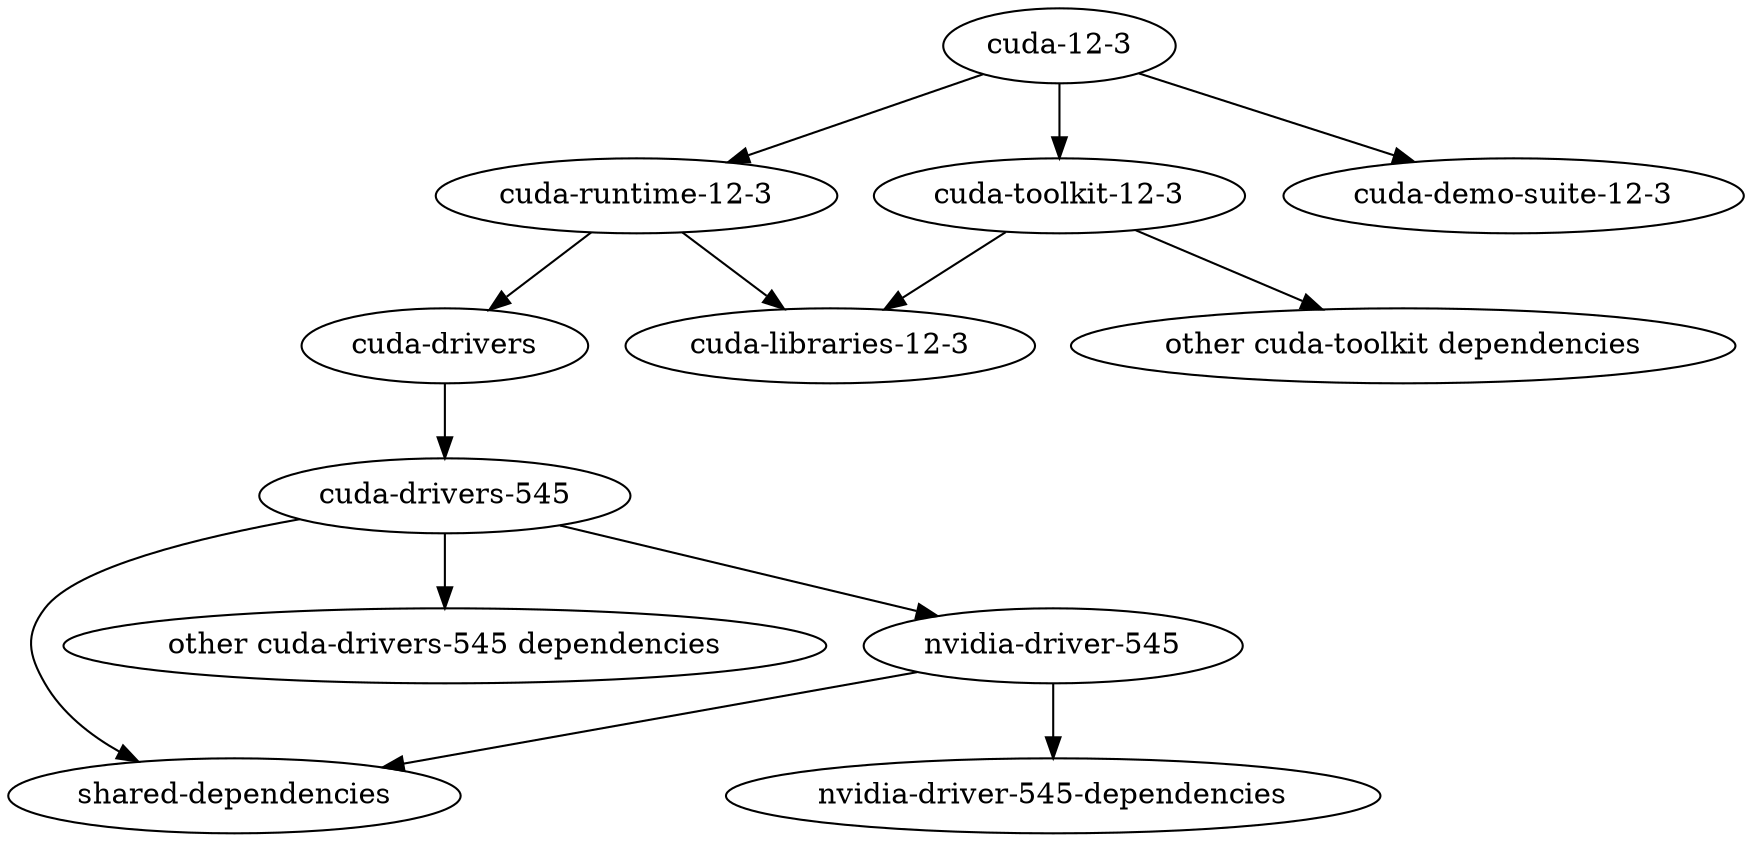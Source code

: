 // Generate the graph with:
//   dot -Tpng nvidia-dependencies-simple.dot -o nvidia-dependencies-simple.png

digraph dependencies {
    "cuda-12-3" -> "cuda-runtime-12-3";
    "cuda-12-3" -> "cuda-toolkit-12-3";
    "cuda-12-3" -> "cuda-demo-suite-12-3";
    "cuda-runtime-12-3" -> "cuda-libraries-12-3";
    "cuda-runtime-12-3" -> "cuda-drivers";
    "cuda-toolkit-12-3" -> "cuda-libraries-12-3";
    "cuda-toolkit-12-3" -> "other cuda-toolkit dependencies";
    "cuda-drivers" -> "cuda-drivers-545";
    "cuda-drivers-545" -> "shared-dependencies";
    "cuda-drivers-545" -> "other cuda-drivers-545 dependencies";
    "cuda-drivers-545" -> "nvidia-driver-545";

    "nvidia-driver-545" -> "shared-dependencies";
    "nvidia-driver-545" -> "nvidia-driver-545-dependencies";

    // Attributes
    node [shape=box];
}
